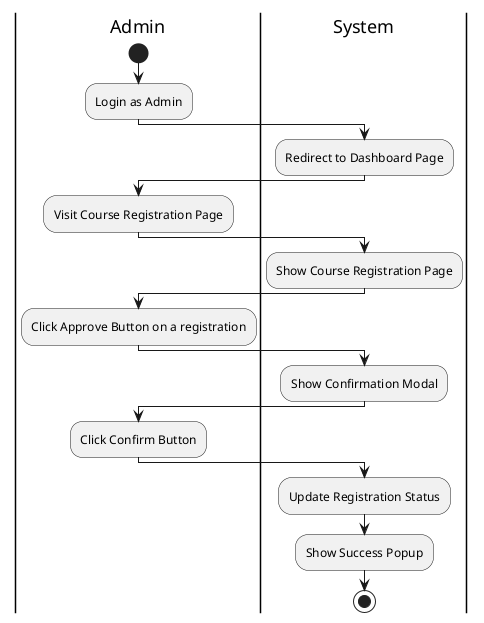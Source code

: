 @startuml ApproveCourseRegistration
|Admin|
start
:Login as Admin;
|System|
:Redirect to Dashboard Page;
|Admin|
:Visit Course Registration Page;
|System|
:Show Course Registration Page;
|Admin|
:Click Approve Button on a registration;
|System|
:Show Confirmation Modal;
|Admin|
:Click Confirm Button;
|System|
:Update Registration Status;
:Show Success Popup;
stop
@enduml
